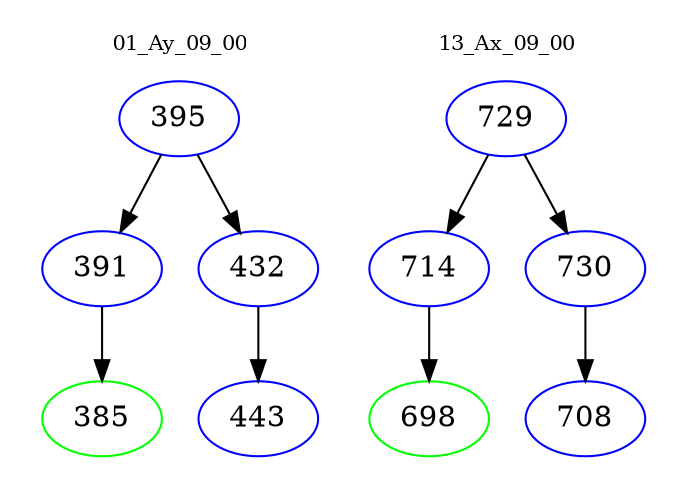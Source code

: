 digraph{
subgraph cluster_0 {
color = white
label = "01_Ay_09_00";
fontsize=10;
T0_395 [label="395", color="blue"]
T0_395 -> T0_391 [color="black"]
T0_391 [label="391", color="blue"]
T0_391 -> T0_385 [color="black"]
T0_385 [label="385", color="green"]
T0_395 -> T0_432 [color="black"]
T0_432 [label="432", color="blue"]
T0_432 -> T0_443 [color="black"]
T0_443 [label="443", color="blue"]
}
subgraph cluster_1 {
color = white
label = "13_Ax_09_00";
fontsize=10;
T1_729 [label="729", color="blue"]
T1_729 -> T1_714 [color="black"]
T1_714 [label="714", color="blue"]
T1_714 -> T1_698 [color="black"]
T1_698 [label="698", color="green"]
T1_729 -> T1_730 [color="black"]
T1_730 [label="730", color="blue"]
T1_730 -> T1_708 [color="black"]
T1_708 [label="708", color="blue"]
}
}

